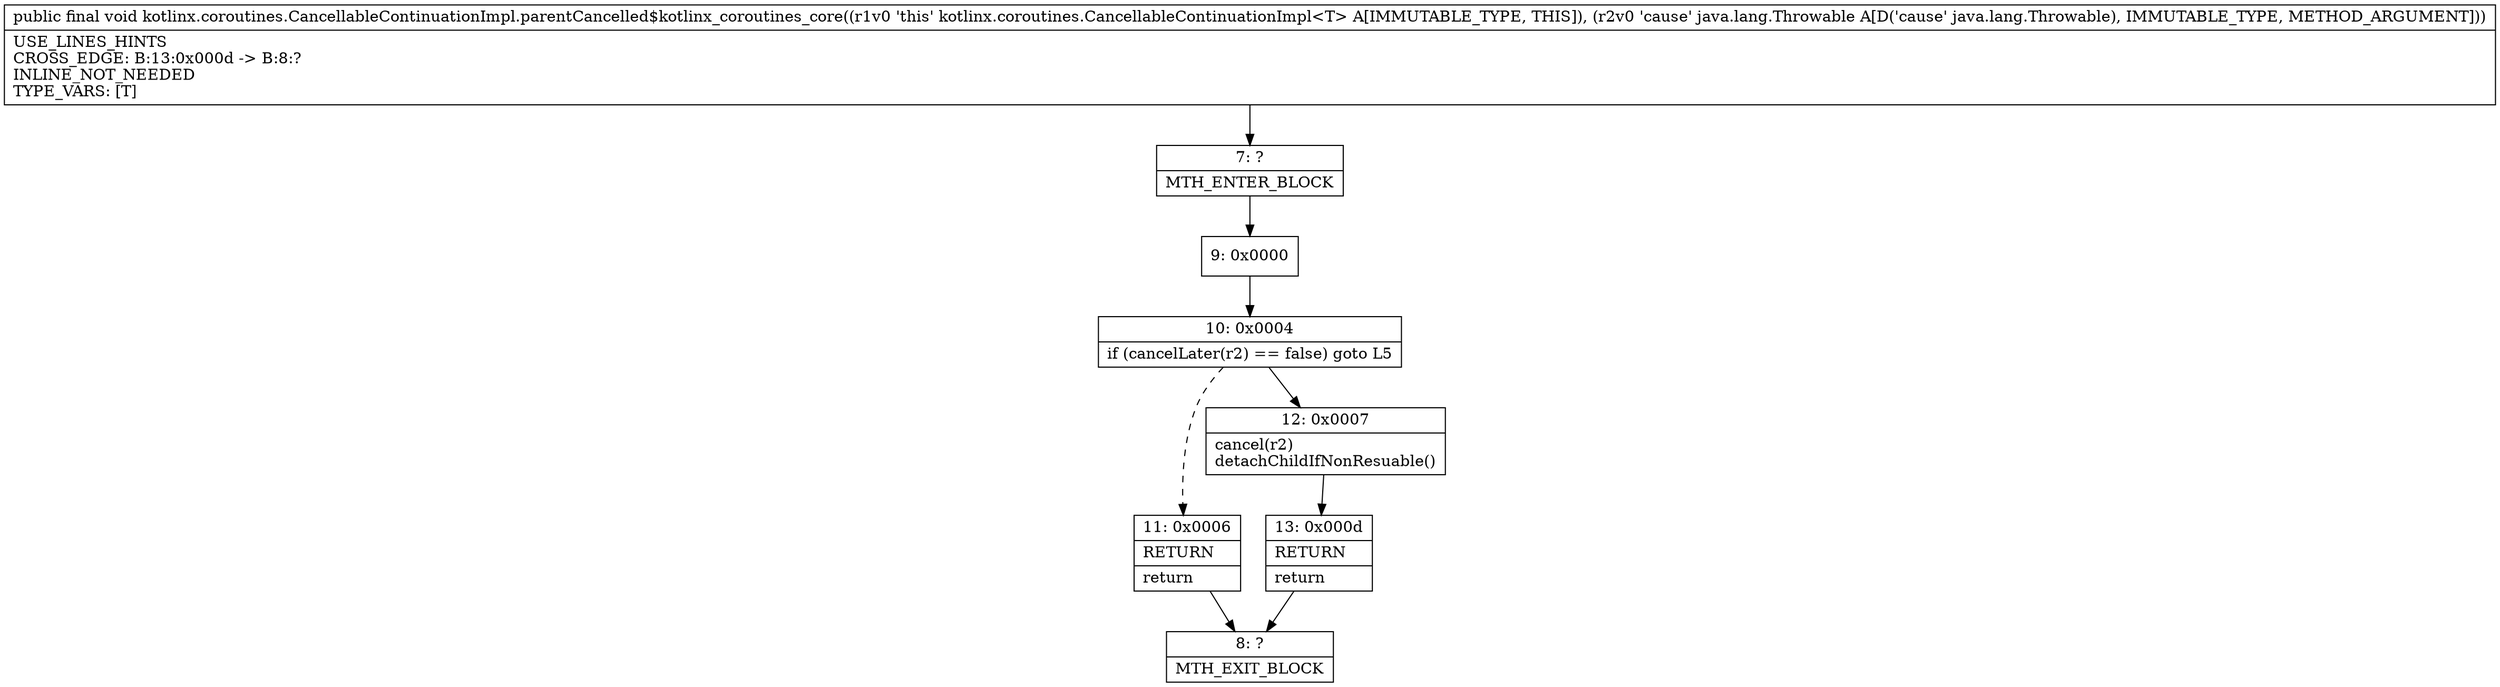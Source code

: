 digraph "CFG forkotlinx.coroutines.CancellableContinuationImpl.parentCancelled$kotlinx_coroutines_core(Ljava\/lang\/Throwable;)V" {
Node_7 [shape=record,label="{7\:\ ?|MTH_ENTER_BLOCK\l}"];
Node_9 [shape=record,label="{9\:\ 0x0000}"];
Node_10 [shape=record,label="{10\:\ 0x0004|if (cancelLater(r2) == false) goto L5\l}"];
Node_11 [shape=record,label="{11\:\ 0x0006|RETURN\l|return\l}"];
Node_8 [shape=record,label="{8\:\ ?|MTH_EXIT_BLOCK\l}"];
Node_12 [shape=record,label="{12\:\ 0x0007|cancel(r2)\ldetachChildIfNonResuable()\l}"];
Node_13 [shape=record,label="{13\:\ 0x000d|RETURN\l|return\l}"];
MethodNode[shape=record,label="{public final void kotlinx.coroutines.CancellableContinuationImpl.parentCancelled$kotlinx_coroutines_core((r1v0 'this' kotlinx.coroutines.CancellableContinuationImpl\<T\> A[IMMUTABLE_TYPE, THIS]), (r2v0 'cause' java.lang.Throwable A[D('cause' java.lang.Throwable), IMMUTABLE_TYPE, METHOD_ARGUMENT]))  | USE_LINES_HINTS\lCROSS_EDGE: B:13:0x000d \-\> B:8:?\lINLINE_NOT_NEEDED\lTYPE_VARS: [T]\l}"];
MethodNode -> Node_7;Node_7 -> Node_9;
Node_9 -> Node_10;
Node_10 -> Node_11[style=dashed];
Node_10 -> Node_12;
Node_11 -> Node_8;
Node_12 -> Node_13;
Node_13 -> Node_8;
}

